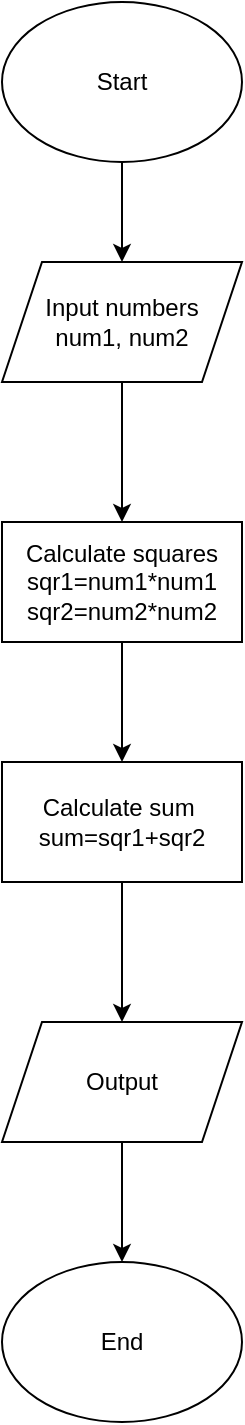<mxfile version="21.5.0" type="github">
  <diagram id="C5RBs43oDa-KdzZeNtuy" name="Page-1">
    <mxGraphModel dx="1760" dy="988" grid="1" gridSize="10" guides="1" tooltips="1" connect="1" arrows="1" fold="1" page="1" pageScale="1" pageWidth="827" pageHeight="1169" math="0" shadow="0">
      <root>
        <mxCell id="WIyWlLk6GJQsqaUBKTNV-0" />
        <mxCell id="WIyWlLk6GJQsqaUBKTNV-1" parent="WIyWlLk6GJQsqaUBKTNV-0" />
        <mxCell id="v07kzGLFyg5tG2AGZXde-3" style="edgeStyle=orthogonalEdgeStyle;rounded=0;orthogonalLoop=1;jettySize=auto;html=1;entryX=0.5;entryY=0;entryDx=0;entryDy=0;" edge="1" parent="WIyWlLk6GJQsqaUBKTNV-1" source="v07kzGLFyg5tG2AGZXde-1" target="v07kzGLFyg5tG2AGZXde-2">
          <mxGeometry relative="1" as="geometry" />
        </mxCell>
        <mxCell id="v07kzGLFyg5tG2AGZXde-1" value="Start" style="ellipse;whiteSpace=wrap;html=1;" vertex="1" parent="WIyWlLk6GJQsqaUBKTNV-1">
          <mxGeometry x="370" y="130" width="120" height="80" as="geometry" />
        </mxCell>
        <mxCell id="v07kzGLFyg5tG2AGZXde-5" style="edgeStyle=orthogonalEdgeStyle;rounded=0;orthogonalLoop=1;jettySize=auto;html=1;exitX=0.5;exitY=1;exitDx=0;exitDy=0;entryX=0.5;entryY=0;entryDx=0;entryDy=0;" edge="1" parent="WIyWlLk6GJQsqaUBKTNV-1" source="v07kzGLFyg5tG2AGZXde-2" target="v07kzGLFyg5tG2AGZXde-4">
          <mxGeometry relative="1" as="geometry" />
        </mxCell>
        <mxCell id="v07kzGLFyg5tG2AGZXde-2" value="Input numbers&lt;br&gt;num1, num2" style="shape=parallelogram;perimeter=parallelogramPerimeter;whiteSpace=wrap;html=1;fixedSize=1;" vertex="1" parent="WIyWlLk6GJQsqaUBKTNV-1">
          <mxGeometry x="370" y="260" width="120" height="60" as="geometry" />
        </mxCell>
        <mxCell id="v07kzGLFyg5tG2AGZXde-7" style="edgeStyle=orthogonalEdgeStyle;rounded=0;orthogonalLoop=1;jettySize=auto;html=1;exitX=0.5;exitY=1;exitDx=0;exitDy=0;entryX=0.5;entryY=0;entryDx=0;entryDy=0;" edge="1" parent="WIyWlLk6GJQsqaUBKTNV-1" source="v07kzGLFyg5tG2AGZXde-4" target="v07kzGLFyg5tG2AGZXde-6">
          <mxGeometry relative="1" as="geometry" />
        </mxCell>
        <mxCell id="v07kzGLFyg5tG2AGZXde-4" value="Calculate squares&lt;br&gt;sqr1=num1*num1&lt;br&gt;sqr2=num2*num2" style="rounded=0;whiteSpace=wrap;html=1;" vertex="1" parent="WIyWlLk6GJQsqaUBKTNV-1">
          <mxGeometry x="370" y="390" width="120" height="60" as="geometry" />
        </mxCell>
        <mxCell id="v07kzGLFyg5tG2AGZXde-9" style="edgeStyle=orthogonalEdgeStyle;rounded=0;orthogonalLoop=1;jettySize=auto;html=1;exitX=0.5;exitY=1;exitDx=0;exitDy=0;entryX=0.5;entryY=0;entryDx=0;entryDy=0;" edge="1" parent="WIyWlLk6GJQsqaUBKTNV-1" source="v07kzGLFyg5tG2AGZXde-6" target="v07kzGLFyg5tG2AGZXde-8">
          <mxGeometry relative="1" as="geometry" />
        </mxCell>
        <mxCell id="v07kzGLFyg5tG2AGZXde-6" value="Calculate sum&amp;nbsp;&lt;br&gt;sum=sqr1+sqr2" style="rounded=0;whiteSpace=wrap;html=1;" vertex="1" parent="WIyWlLk6GJQsqaUBKTNV-1">
          <mxGeometry x="370" y="510" width="120" height="60" as="geometry" />
        </mxCell>
        <mxCell id="v07kzGLFyg5tG2AGZXde-11" style="edgeStyle=orthogonalEdgeStyle;rounded=0;orthogonalLoop=1;jettySize=auto;html=1;exitX=0.5;exitY=1;exitDx=0;exitDy=0;entryX=0.5;entryY=0;entryDx=0;entryDy=0;" edge="1" parent="WIyWlLk6GJQsqaUBKTNV-1" source="v07kzGLFyg5tG2AGZXde-8" target="v07kzGLFyg5tG2AGZXde-10">
          <mxGeometry relative="1" as="geometry" />
        </mxCell>
        <mxCell id="v07kzGLFyg5tG2AGZXde-8" value="Output" style="shape=parallelogram;perimeter=parallelogramPerimeter;whiteSpace=wrap;html=1;fixedSize=1;" vertex="1" parent="WIyWlLk6GJQsqaUBKTNV-1">
          <mxGeometry x="370" y="640" width="120" height="60" as="geometry" />
        </mxCell>
        <mxCell id="v07kzGLFyg5tG2AGZXde-10" value="End" style="ellipse;whiteSpace=wrap;html=1;" vertex="1" parent="WIyWlLk6GJQsqaUBKTNV-1">
          <mxGeometry x="370" y="760" width="120" height="80" as="geometry" />
        </mxCell>
      </root>
    </mxGraphModel>
  </diagram>
</mxfile>
